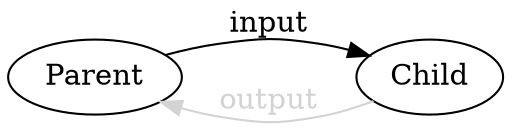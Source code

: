 digraph {
  rankdir = LR
  bgcolor = transparent
  Parent
  Child

  Child -> Parent [color=transparent,label=" "]

  Child -> Parent [label="output",fontcolor="lightgray",color="lightgray"]

  Parent -> Child [label="input"]

}